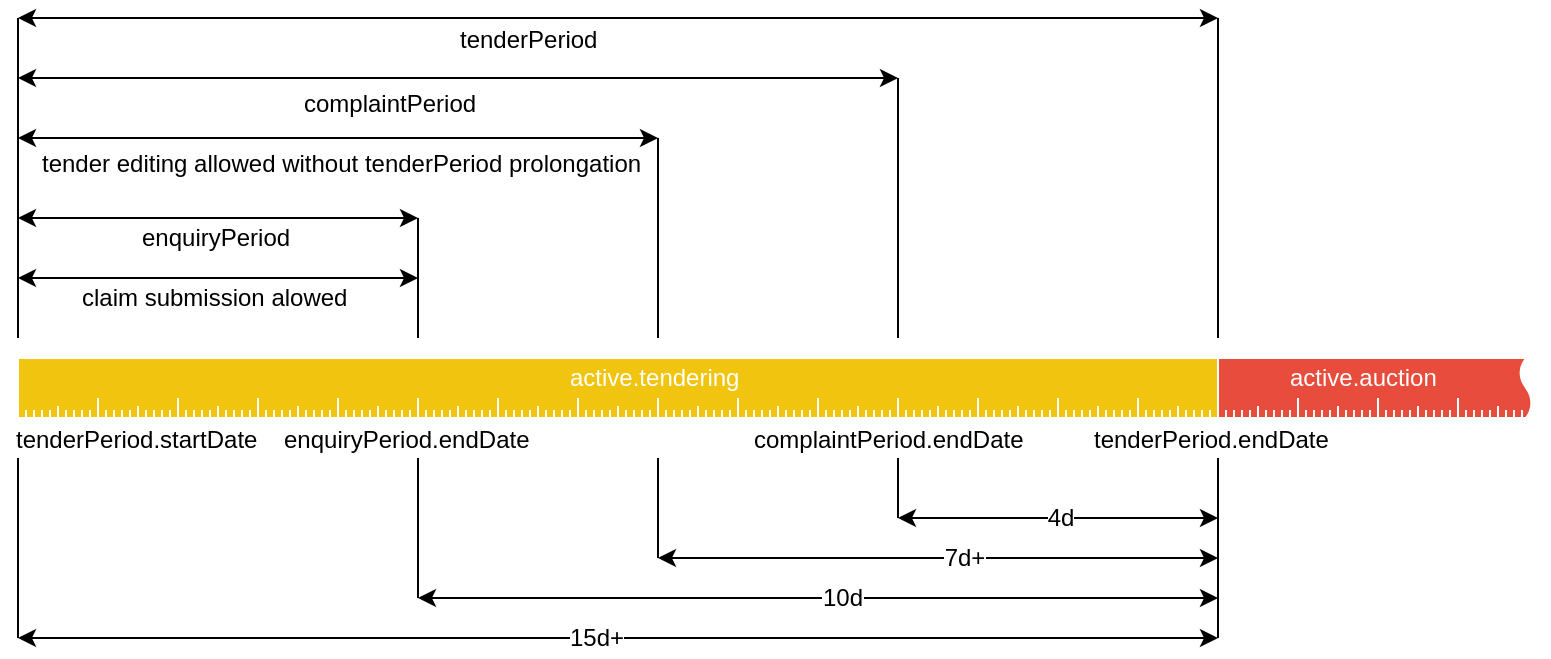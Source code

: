 <mxfile version="10.9.8" type="google"><diagram id="Kv-T0V8juAkbx8115Y3V" name="Page-1"><mxGraphModel dx="1186" dy="743" grid="1" gridSize="10" guides="1" tooltips="1" connect="1" arrows="1" fold="1" page="1" pageScale="1" pageWidth="827" pageHeight="1169" math="0" shadow="0"><root><mxCell id="0"/><mxCell id="1" parent="0"/><mxCell id="9RWWSpYdpp6kAJTKPf31-1" value="active.tendering" style="strokeWidth=1;shadow=0;dashed=0;align=left;shape=mxgraph.mockup.misc.ruler2;dx=40;rulerOrient=down;unitSize=10;fillColor=#f1c40f;spacingLeft=36;align=left;verticalAlign=middle;spacingBottom=10;spacingTop=0;spacingRight=0;spacing=240;strokeColor=#FFFFFF;gradientColor=none;labelPosition=center;verticalLabelPosition=middle;textDirection=ltr;html=1;fontColor=#FFFFFF;fontStyle=0" parent="1" vertex="1"><mxGeometry x="40" y="370" width="600" height="30" as="geometry"/></mxCell><mxCell id="9RWWSpYdpp6kAJTKPf31-11" value="active.auction" style="strokeWidth=1;shadow=0;dashed=0;align=left;html=1;shape=mxgraph.mockup.misc.ruler2;dx=40;rulerOrient=down;unitSize=10;fillColor=#e74c3c;spacingLeft=36;align=left;verticalAlign=middle;spacingBottom=10;spacingTop=0;spacingRight=0;spacing=0;strokeColor=#FFFFFF;gradientColor=none;fontColor=#FFFFFF;" parent="1" vertex="1"><mxGeometry x="640" y="370" width="160" height="30" as="geometry"/></mxCell><mxCell id="9RWWSpYdpp6kAJTKPf31-13" value="" style="endArrow=none;html=1;" parent="1" edge="1"><mxGeometry width="50" height="50" relative="1" as="geometry"><mxPoint x="640" y="510" as="sourcePoint"/><mxPoint x="640" y="420" as="targetPoint"/><Array as="points"><mxPoint x="640" y="470"/></Array></mxGeometry></mxCell><mxCell id="9RWWSpYdpp6kAJTKPf31-16" value="" style="endArrow=classic;startArrow=classic;html=1;" parent="1" edge="1"><mxGeometry width="50" height="50" relative="1" as="geometry"><mxPoint x="480" y="450" as="sourcePoint"/><mxPoint x="640" y="450" as="targetPoint"/></mxGeometry></mxCell><mxCell id="9RWWSpYdpp6kAJTKPf31-31" value="4d" style="text;html=1;resizable=0;points=[];align=center;verticalAlign=middle;labelBackgroundColor=#ffffff;" parent="9RWWSpYdpp6kAJTKPf31-16" vertex="1" connectable="0"><mxGeometry x="0.222" y="-1" relative="1" as="geometry"><mxPoint x="-17.5" y="-1" as="offset"/></mxGeometry></mxCell><mxCell id="9RWWSpYdpp6kAJTKPf31-22" value="&lt;font style=&quot;font-size: 12px&quot;&gt;tenderPeriod.startDate&lt;/font&gt;" style="text;html=1;resizable=0;points=[];autosize=1;align=left;verticalAlign=top;spacingTop=-4;" parent="1" vertex="1"><mxGeometry x="37" y="401" width="140" height="20" as="geometry"/></mxCell><mxCell id="9RWWSpYdpp6kAJTKPf31-23" value="&lt;font style=&quot;font-size: 12px&quot;&gt;complaintPeriod.endDate&lt;/font&gt;" style="text;html=1;resizable=0;points=[];autosize=1;align=left;verticalAlign=top;spacingTop=-4;" parent="1" vertex="1"><mxGeometry x="406" y="401" width="150" height="20" as="geometry"/></mxCell><mxCell id="9RWWSpYdpp6kAJTKPf31-24" value="&lt;font style=&quot;font-size: 12px&quot;&gt;enquiryPeriod.endDate&lt;/font&gt;" style="text;html=1;resizable=0;points=[];autosize=1;align=left;verticalAlign=top;spacingTop=-4;" parent="1" vertex="1"><mxGeometry x="171" y="401" width="140" height="20" as="geometry"/></mxCell><mxCell id="9RWWSpYdpp6kAJTKPf31-25" value="&lt;font style=&quot;font-size: 12px&quot;&gt;tenderPeriod.endDate&lt;/font&gt;" style="text;html=1;resizable=0;points=[];autosize=1;align=left;verticalAlign=top;spacingTop=-4;" parent="1" vertex="1"><mxGeometry x="576" y="401" width="130" height="20" as="geometry"/></mxCell><mxCell id="9RWWSpYdpp6kAJTKPf31-26" value="" style="endArrow=none;html=1;" parent="1" edge="1"><mxGeometry width="50" height="50" relative="1" as="geometry"><mxPoint x="40" y="510" as="sourcePoint"/><mxPoint x="40" y="420" as="targetPoint"/><Array as="points"><mxPoint x="40" y="470"/></Array></mxGeometry></mxCell><mxCell id="9RWWSpYdpp6kAJTKPf31-27" value="" style="endArrow=none;html=1;" parent="1" edge="1"><mxGeometry width="50" height="50" relative="1" as="geometry"><mxPoint x="480" y="450" as="sourcePoint"/><mxPoint x="480" y="420" as="targetPoint"/><Array as="points"/></mxGeometry></mxCell><mxCell id="9RWWSpYdpp6kAJTKPf31-28" value="" style="endArrow=none;html=1;" parent="1" edge="1"><mxGeometry width="50" height="50" relative="1" as="geometry"><mxPoint x="360" y="470" as="sourcePoint"/><mxPoint x="360" y="420" as="targetPoint"/><Array as="points"><mxPoint x="360" y="470"/></Array></mxGeometry></mxCell><mxCell id="9RWWSpYdpp6kAJTKPf31-29" value="" style="endArrow=none;html=1;" parent="1" edge="1"><mxGeometry width="50" height="50" relative="1" as="geometry"><mxPoint x="240" y="490" as="sourcePoint"/><mxPoint x="240" y="420" as="targetPoint"/><Array as="points"><mxPoint x="240" y="470"/></Array></mxGeometry></mxCell><mxCell id="9RWWSpYdpp6kAJTKPf31-32" value="" style="endArrow=classic;startArrow=classic;html=1;" parent="1" edge="1"><mxGeometry width="50" height="50" relative="1" as="geometry"><mxPoint x="360" y="470" as="sourcePoint"/><mxPoint x="640" y="470" as="targetPoint"/></mxGeometry></mxCell><mxCell id="9RWWSpYdpp6kAJTKPf31-33" value="7d+" style="text;html=1;resizable=0;points=[];align=center;verticalAlign=middle;labelBackgroundColor=#ffffff;" parent="9RWWSpYdpp6kAJTKPf31-32" vertex="1" connectable="0"><mxGeometry x="0.222" y="-1" relative="1" as="geometry"><mxPoint x="-18.5" y="-1" as="offset"/></mxGeometry></mxCell><mxCell id="9RWWSpYdpp6kAJTKPf31-34" value="" style="endArrow=classic;startArrow=classic;html=1;" parent="1" edge="1"><mxGeometry width="50" height="50" relative="1" as="geometry"><mxPoint x="240" y="490" as="sourcePoint"/><mxPoint x="640" y="490" as="targetPoint"/></mxGeometry></mxCell><mxCell id="9RWWSpYdpp6kAJTKPf31-35" value="10d" style="text;html=1;resizable=0;points=[];align=center;verticalAlign=middle;labelBackgroundColor=#ffffff;" parent="9RWWSpYdpp6kAJTKPf31-34" vertex="1" connectable="0"><mxGeometry x="0.222" y="-1" relative="1" as="geometry"><mxPoint x="-32.5" y="-1" as="offset"/></mxGeometry></mxCell><mxCell id="9RWWSpYdpp6kAJTKPf31-36" value="" style="endArrow=classic;startArrow=classic;html=1;" parent="1" edge="1"><mxGeometry width="50" height="50" relative="1" as="geometry"><mxPoint x="40" y="510" as="sourcePoint"/><mxPoint x="640" y="510" as="targetPoint"/></mxGeometry></mxCell><mxCell id="9RWWSpYdpp6kAJTKPf31-37" value="15d+" style="text;html=1;resizable=0;points=[];align=center;verticalAlign=middle;labelBackgroundColor=#ffffff;" parent="9RWWSpYdpp6kAJTKPf31-36" vertex="1" connectable="0"><mxGeometry x="0.222" y="-1" relative="1" as="geometry"><mxPoint x="-77.5" y="-1" as="offset"/></mxGeometry></mxCell><mxCell id="9RWWSpYdpp6kAJTKPf31-38" value="" style="endArrow=none;html=1;" parent="1" edge="1"><mxGeometry width="50" height="50" relative="1" as="geometry"><mxPoint x="40" y="360" as="sourcePoint"/><mxPoint x="40" y="200" as="targetPoint"/><Array as="points"><mxPoint x="40" y="320"/></Array></mxGeometry></mxCell><mxCell id="9RWWSpYdpp6kAJTKPf31-39" value="" style="endArrow=none;html=1;" parent="1" edge="1"><mxGeometry width="50" height="50" relative="1" as="geometry"><mxPoint x="640" y="360" as="sourcePoint"/><mxPoint x="640" y="200" as="targetPoint"/><Array as="points"><mxPoint x="640" y="310"/></Array></mxGeometry></mxCell><mxCell id="9RWWSpYdpp6kAJTKPf31-40" value="" style="endArrow=none;html=1;" parent="1" edge="1"><mxGeometry width="50" height="50" relative="1" as="geometry"><mxPoint x="480" y="360" as="sourcePoint"/><mxPoint x="480" y="230" as="targetPoint"/><Array as="points"><mxPoint x="480" y="330"/></Array></mxGeometry></mxCell><mxCell id="9RWWSpYdpp6kAJTKPf31-41" value="" style="endArrow=classic;startArrow=classic;html=1;" parent="1" edge="1"><mxGeometry width="50" height="50" relative="1" as="geometry"><mxPoint x="40" y="200" as="sourcePoint"/><mxPoint x="640" y="200" as="targetPoint"/></mxGeometry></mxCell><mxCell id="9RWWSpYdpp6kAJTKPf31-43" value="" style="endArrow=none;html=1;" parent="1" edge="1"><mxGeometry width="50" height="50" relative="1" as="geometry"><mxPoint x="240" y="360" as="sourcePoint"/><mxPoint x="240" y="300" as="targetPoint"/><Array as="points"/></mxGeometry></mxCell><mxCell id="9RWWSpYdpp6kAJTKPf31-44" value="" style="endArrow=classic;startArrow=classic;html=1;" parent="1" edge="1"><mxGeometry width="50" height="50" relative="1" as="geometry"><mxPoint x="40" y="300" as="sourcePoint"/><mxPoint x="240" y="300" as="targetPoint"/></mxGeometry></mxCell><mxCell id="9RWWSpYdpp6kAJTKPf31-46" value="enquiryPeriod" style="text;html=1;resizable=0;points=[];autosize=1;align=left;verticalAlign=top;spacingTop=-4;" parent="1" vertex="1"><mxGeometry x="100" y="300" width="90" height="20" as="geometry"/></mxCell><mxCell id="9RWWSpYdpp6kAJTKPf31-47" value="claim submission alowed" style="text;html=1;resizable=0;points=[];autosize=1;align=left;verticalAlign=top;spacingTop=-4;" parent="1" vertex="1"><mxGeometry x="70" y="330" width="150" height="20" as="geometry"/></mxCell><mxCell id="9RWWSpYdpp6kAJTKPf31-48" value="" style="endArrow=none;html=1;" parent="1" edge="1"><mxGeometry width="50" height="50" relative="1" as="geometry"><mxPoint x="360" y="360" as="sourcePoint"/><mxPoint x="360" y="260" as="targetPoint"/><Array as="points"><mxPoint x="360" y="360"/></Array></mxGeometry></mxCell><mxCell id="9RWWSpYdpp6kAJTKPf31-49" value="" style="endArrow=classic;startArrow=classic;html=1;" parent="1" edge="1"><mxGeometry width="50" height="50" relative="1" as="geometry"><mxPoint x="40" y="260" as="sourcePoint"/><mxPoint x="360" y="260" as="targetPoint"/></mxGeometry></mxCell><mxCell id="9RWWSpYdpp6kAJTKPf31-51" value="tender editing allowed without tenderPeriod prolongation" style="text;html=1;resizable=0;points=[];autosize=1;align=left;verticalAlign=top;spacingTop=-4;" parent="1" vertex="1"><mxGeometry x="50" y="262.5" width="310" height="20" as="geometry"/></mxCell><mxCell id="9RWWSpYdpp6kAJTKPf31-53" value="" style="endArrow=classic;startArrow=classic;html=1;" parent="1" edge="1"><mxGeometry width="50" height="50" relative="1" as="geometry"><mxPoint x="40" y="230" as="sourcePoint"/><mxPoint x="480" y="230" as="targetPoint"/></mxGeometry></mxCell><mxCell id="9RWWSpYdpp6kAJTKPf31-54" value="complaintPeriod" style="text;html=1;resizable=0;points=[];autosize=1;align=left;verticalAlign=top;spacingTop=-4;" parent="1" vertex="1"><mxGeometry x="181" y="233" width="100" height="20" as="geometry"/></mxCell><mxCell id="9RWWSpYdpp6kAJTKPf31-55" value="tenderPeriod" style="text;html=1;resizable=0;points=[];autosize=1;align=left;verticalAlign=top;spacingTop=-4;fontSize=12;" parent="1" vertex="1"><mxGeometry x="258.5" y="201" width="80" height="20" as="geometry"/></mxCell><mxCell id="9RWWSpYdpp6kAJTKPf31-56" value="" style="endArrow=classic;startArrow=classic;html=1;" parent="1" edge="1"><mxGeometry width="50" height="50" relative="1" as="geometry"><mxPoint x="40" y="330" as="sourcePoint"/><mxPoint x="240" y="330" as="targetPoint"/></mxGeometry></mxCell><mxCell id="CBx8Y5lep9DZOw8FuNGA-3" value="" style="shape=tape;whiteSpace=wrap;html=1;fontSize=12;align=center;rotation=90;strokeColor=none;" vertex="1" parent="1"><mxGeometry x="783" y="377.5" width="30" height="15" as="geometry"/></mxCell></root></mxGraphModel></diagram></mxfile>
